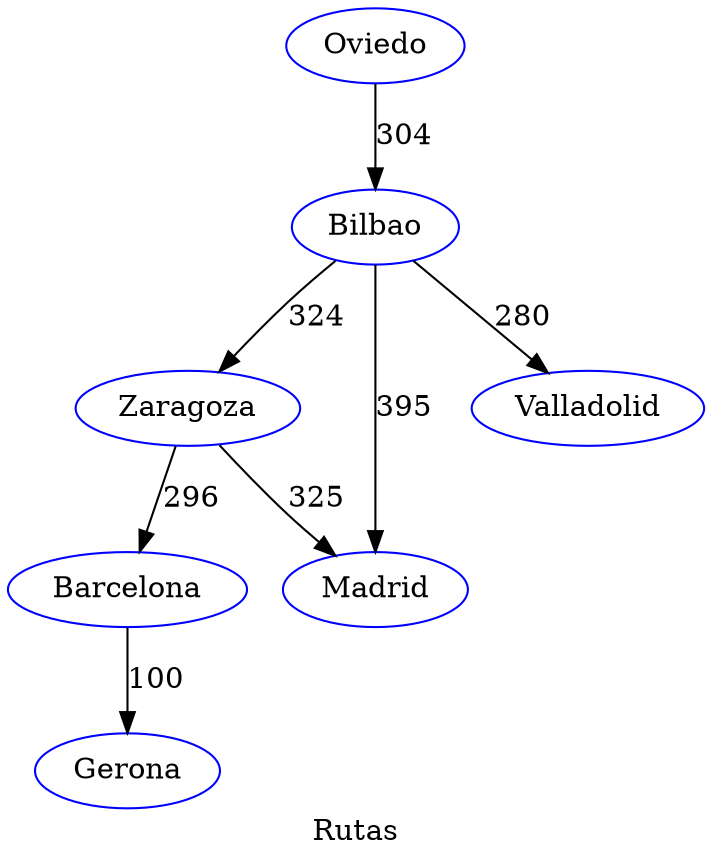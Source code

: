 digraph G { 
node [style=circle, color = blue];Oviedo -> Bilbao[label="304"];Bilbao -> Zaragoza[label="324"];Bilbao -> Madrid[label="395"];Bilbao -> Valladolid[label="280"];Zaragoza -> Barcelona[label="296"];Zaragoza -> Madrid[label="325"];Barcelona -> Gerona[label="100"]; label = "Rutas";} 